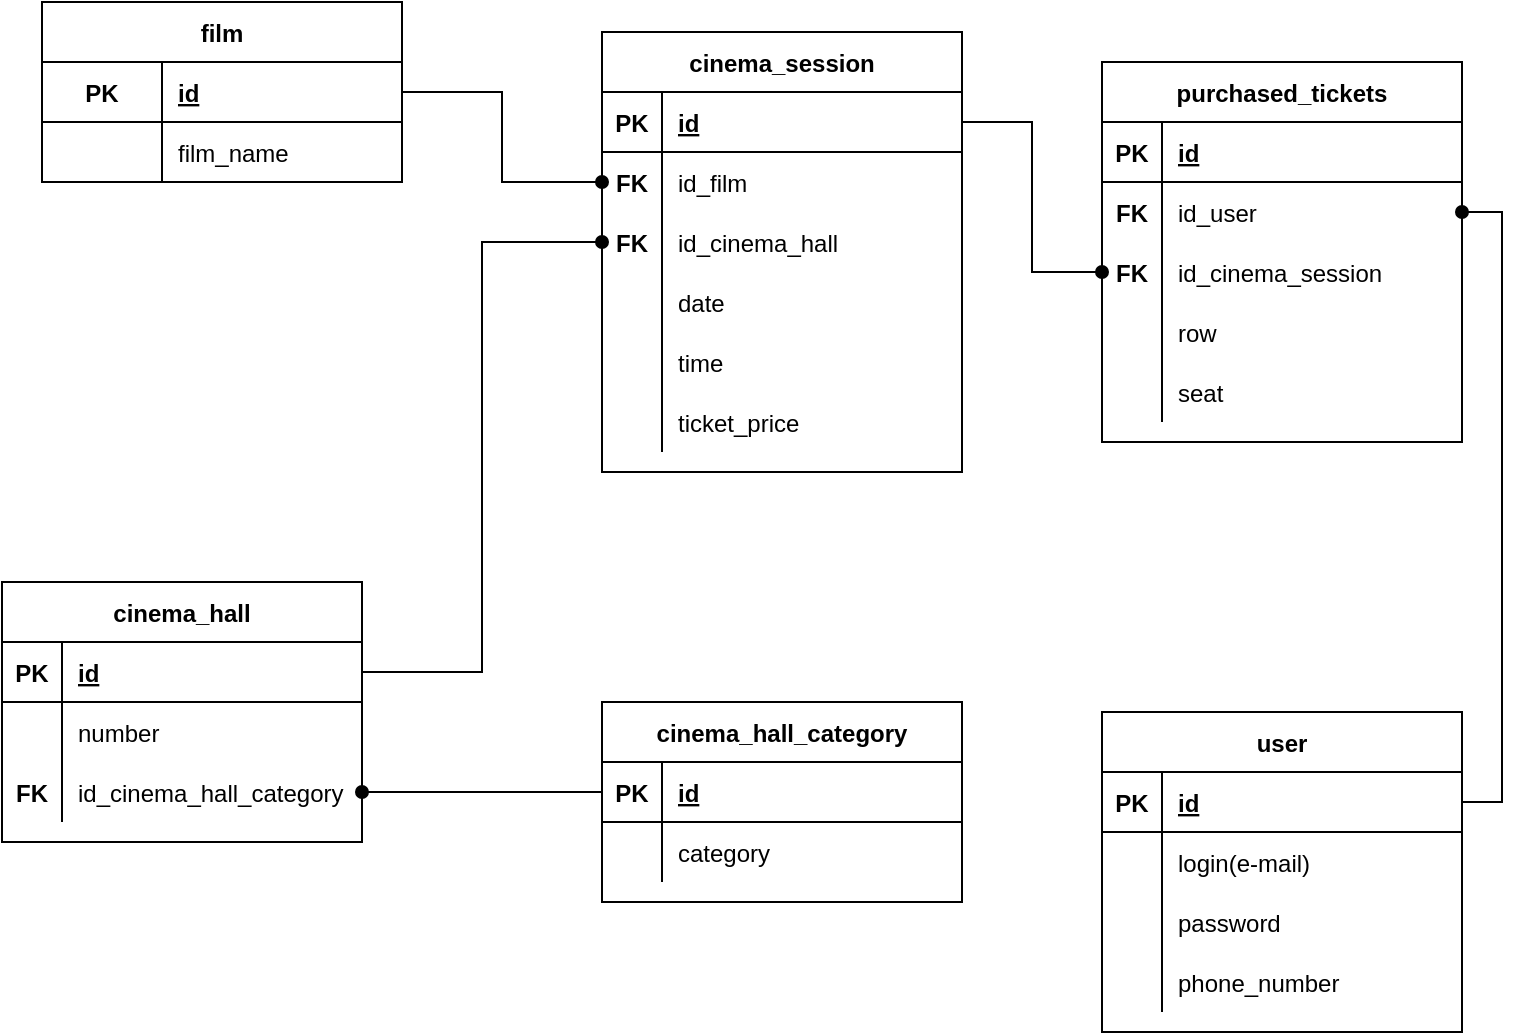 <mxfile version="13.7.9" type="github"><diagram id="K_0Y14OT219pobGqaZKj" name="Page-1"><mxGraphModel dx="1038" dy="580" grid="1" gridSize="10" guides="1" tooltips="1" connect="1" arrows="1" fold="1" page="1" pageScale="1" pageWidth="827" pageHeight="1169" math="0" shadow="0"><root><mxCell id="0"/><mxCell id="1" parent="0"/><mxCell id="yguj9xTY37gFsHTAbNiu-161" value="purchased_tickets" style="shape=table;startSize=30;container=1;collapsible=1;childLayout=tableLayout;fixedRows=1;rowLines=0;fontStyle=1;align=center;resizeLast=1;" vertex="1" parent="1"><mxGeometry x="580" y="80" width="180" height="190" as="geometry"/></mxCell><mxCell id="yguj9xTY37gFsHTAbNiu-162" value="" style="shape=partialRectangle;collapsible=0;dropTarget=0;pointerEvents=0;fillColor=none;top=0;left=0;bottom=1;right=0;points=[[0,0.5],[1,0.5]];portConstraint=eastwest;" vertex="1" parent="yguj9xTY37gFsHTAbNiu-161"><mxGeometry y="30" width="180" height="30" as="geometry"/></mxCell><mxCell id="yguj9xTY37gFsHTAbNiu-163" value="PK" style="shape=partialRectangle;connectable=0;fillColor=none;top=0;left=0;bottom=0;right=0;fontStyle=1;overflow=hidden;" vertex="1" parent="yguj9xTY37gFsHTAbNiu-162"><mxGeometry width="30" height="30" as="geometry"/></mxCell><mxCell id="yguj9xTY37gFsHTAbNiu-164" value="id" style="shape=partialRectangle;connectable=0;fillColor=none;top=0;left=0;bottom=0;right=0;align=left;spacingLeft=6;fontStyle=5;overflow=hidden;" vertex="1" parent="yguj9xTY37gFsHTAbNiu-162"><mxGeometry x="30" width="150" height="30" as="geometry"/></mxCell><mxCell id="yguj9xTY37gFsHTAbNiu-165" value="" style="shape=partialRectangle;collapsible=0;dropTarget=0;pointerEvents=0;fillColor=none;top=0;left=0;bottom=0;right=0;points=[[0,0.5],[1,0.5]];portConstraint=eastwest;" vertex="1" parent="yguj9xTY37gFsHTAbNiu-161"><mxGeometry y="60" width="180" height="30" as="geometry"/></mxCell><mxCell id="yguj9xTY37gFsHTAbNiu-166" value="FK" style="shape=partialRectangle;connectable=0;fillColor=none;top=0;left=0;bottom=0;right=0;editable=1;overflow=hidden;fontStyle=1" vertex="1" parent="yguj9xTY37gFsHTAbNiu-165"><mxGeometry width="30" height="30" as="geometry"/></mxCell><mxCell id="yguj9xTY37gFsHTAbNiu-167" value="id_user" style="shape=partialRectangle;connectable=0;fillColor=none;top=0;left=0;bottom=0;right=0;align=left;spacingLeft=6;overflow=hidden;" vertex="1" parent="yguj9xTY37gFsHTAbNiu-165"><mxGeometry x="30" width="150" height="30" as="geometry"/></mxCell><mxCell id="yguj9xTY37gFsHTAbNiu-168" value="" style="shape=partialRectangle;collapsible=0;dropTarget=0;pointerEvents=0;fillColor=none;top=0;left=0;bottom=0;right=0;points=[[0,0.5],[1,0.5]];portConstraint=eastwest;" vertex="1" parent="yguj9xTY37gFsHTAbNiu-161"><mxGeometry y="90" width="180" height="30" as="geometry"/></mxCell><mxCell id="yguj9xTY37gFsHTAbNiu-169" value="FK" style="shape=partialRectangle;connectable=0;fillColor=none;top=0;left=0;bottom=0;right=0;editable=1;overflow=hidden;fontStyle=1" vertex="1" parent="yguj9xTY37gFsHTAbNiu-168"><mxGeometry width="30" height="30" as="geometry"/></mxCell><mxCell id="yguj9xTY37gFsHTAbNiu-170" value="id_cinema_session" style="shape=partialRectangle;connectable=0;fillColor=none;top=0;left=0;bottom=0;right=0;align=left;spacingLeft=6;overflow=hidden;" vertex="1" parent="yguj9xTY37gFsHTAbNiu-168"><mxGeometry x="30" width="150" height="30" as="geometry"/></mxCell><mxCell id="yguj9xTY37gFsHTAbNiu-171" value="" style="shape=partialRectangle;collapsible=0;dropTarget=0;pointerEvents=0;fillColor=none;top=0;left=0;bottom=0;right=0;points=[[0,0.5],[1,0.5]];portConstraint=eastwest;" vertex="1" parent="yguj9xTY37gFsHTAbNiu-161"><mxGeometry y="120" width="180" height="30" as="geometry"/></mxCell><mxCell id="yguj9xTY37gFsHTAbNiu-172" value="" style="shape=partialRectangle;connectable=0;fillColor=none;top=0;left=0;bottom=0;right=0;editable=1;overflow=hidden;" vertex="1" parent="yguj9xTY37gFsHTAbNiu-171"><mxGeometry width="30" height="30" as="geometry"/></mxCell><mxCell id="yguj9xTY37gFsHTAbNiu-173" value="row" style="shape=partialRectangle;connectable=0;fillColor=none;top=0;left=0;bottom=0;right=0;align=left;spacingLeft=6;overflow=hidden;" vertex="1" parent="yguj9xTY37gFsHTAbNiu-171"><mxGeometry x="30" width="150" height="30" as="geometry"/></mxCell><mxCell id="yguj9xTY37gFsHTAbNiu-174" value="" style="shape=partialRectangle;collapsible=0;dropTarget=0;pointerEvents=0;fillColor=none;top=0;left=0;bottom=0;right=0;points=[[0,0.5],[1,0.5]];portConstraint=eastwest;" vertex="1" parent="yguj9xTY37gFsHTAbNiu-161"><mxGeometry y="150" width="180" height="30" as="geometry"/></mxCell><mxCell id="yguj9xTY37gFsHTAbNiu-175" value="" style="shape=partialRectangle;connectable=0;fillColor=none;top=0;left=0;bottom=0;right=0;editable=1;overflow=hidden;" vertex="1" parent="yguj9xTY37gFsHTAbNiu-174"><mxGeometry width="30" height="30" as="geometry"/></mxCell><mxCell id="yguj9xTY37gFsHTAbNiu-176" value="seat" style="shape=partialRectangle;connectable=0;fillColor=none;top=0;left=0;bottom=0;right=0;align=left;spacingLeft=6;overflow=hidden;" vertex="1" parent="yguj9xTY37gFsHTAbNiu-174"><mxGeometry x="30" width="150" height="30" as="geometry"/></mxCell><mxCell id="yguj9xTY37gFsHTAbNiu-103" value="user" style="shape=table;startSize=30;container=1;collapsible=1;childLayout=tableLayout;fixedRows=1;rowLines=0;fontStyle=1;align=center;resizeLast=1;" vertex="1" parent="1"><mxGeometry x="580" y="405" width="180" height="160" as="geometry"/></mxCell><mxCell id="yguj9xTY37gFsHTAbNiu-104" value="" style="shape=partialRectangle;collapsible=0;dropTarget=0;pointerEvents=0;fillColor=none;top=0;left=0;bottom=1;right=0;points=[[0,0.5],[1,0.5]];portConstraint=eastwest;" vertex="1" parent="yguj9xTY37gFsHTAbNiu-103"><mxGeometry y="30" width="180" height="30" as="geometry"/></mxCell><mxCell id="yguj9xTY37gFsHTAbNiu-105" value="PK" style="shape=partialRectangle;connectable=0;fillColor=none;top=0;left=0;bottom=0;right=0;fontStyle=1;overflow=hidden;" vertex="1" parent="yguj9xTY37gFsHTAbNiu-104"><mxGeometry width="30" height="30" as="geometry"/></mxCell><mxCell id="yguj9xTY37gFsHTAbNiu-106" value="id" style="shape=partialRectangle;connectable=0;fillColor=none;top=0;left=0;bottom=0;right=0;align=left;spacingLeft=6;fontStyle=5;overflow=hidden;" vertex="1" parent="yguj9xTY37gFsHTAbNiu-104"><mxGeometry x="30" width="150" height="30" as="geometry"/></mxCell><mxCell id="yguj9xTY37gFsHTAbNiu-107" value="" style="shape=partialRectangle;collapsible=0;dropTarget=0;pointerEvents=0;fillColor=none;top=0;left=0;bottom=0;right=0;points=[[0,0.5],[1,0.5]];portConstraint=eastwest;" vertex="1" parent="yguj9xTY37gFsHTAbNiu-103"><mxGeometry y="60" width="180" height="30" as="geometry"/></mxCell><mxCell id="yguj9xTY37gFsHTAbNiu-108" value="" style="shape=partialRectangle;connectable=0;fillColor=none;top=0;left=0;bottom=0;right=0;editable=1;overflow=hidden;" vertex="1" parent="yguj9xTY37gFsHTAbNiu-107"><mxGeometry width="30" height="30" as="geometry"/></mxCell><mxCell id="yguj9xTY37gFsHTAbNiu-109" value="login(e-mail)" style="shape=partialRectangle;connectable=0;fillColor=none;top=0;left=0;bottom=0;right=0;align=left;spacingLeft=6;overflow=hidden;" vertex="1" parent="yguj9xTY37gFsHTAbNiu-107"><mxGeometry x="30" width="150" height="30" as="geometry"/></mxCell><mxCell id="yguj9xTY37gFsHTAbNiu-110" value="" style="shape=partialRectangle;collapsible=0;dropTarget=0;pointerEvents=0;fillColor=none;top=0;left=0;bottom=0;right=0;points=[[0,0.5],[1,0.5]];portConstraint=eastwest;" vertex="1" parent="yguj9xTY37gFsHTAbNiu-103"><mxGeometry y="90" width="180" height="30" as="geometry"/></mxCell><mxCell id="yguj9xTY37gFsHTAbNiu-111" value="" style="shape=partialRectangle;connectable=0;fillColor=none;top=0;left=0;bottom=0;right=0;editable=1;overflow=hidden;" vertex="1" parent="yguj9xTY37gFsHTAbNiu-110"><mxGeometry width="30" height="30" as="geometry"/></mxCell><mxCell id="yguj9xTY37gFsHTAbNiu-112" value="password" style="shape=partialRectangle;connectable=0;fillColor=none;top=0;left=0;bottom=0;right=0;align=left;spacingLeft=6;overflow=hidden;" vertex="1" parent="yguj9xTY37gFsHTAbNiu-110"><mxGeometry x="30" width="150" height="30" as="geometry"/></mxCell><mxCell id="yguj9xTY37gFsHTAbNiu-113" value="" style="shape=partialRectangle;collapsible=0;dropTarget=0;pointerEvents=0;fillColor=none;top=0;left=0;bottom=0;right=0;points=[[0,0.5],[1,0.5]];portConstraint=eastwest;" vertex="1" parent="yguj9xTY37gFsHTAbNiu-103"><mxGeometry y="120" width="180" height="30" as="geometry"/></mxCell><mxCell id="yguj9xTY37gFsHTAbNiu-114" value="" style="shape=partialRectangle;connectable=0;fillColor=none;top=0;left=0;bottom=0;right=0;editable=1;overflow=hidden;" vertex="1" parent="yguj9xTY37gFsHTAbNiu-113"><mxGeometry width="30" height="30" as="geometry"/></mxCell><mxCell id="yguj9xTY37gFsHTAbNiu-115" value="phone_number" style="shape=partialRectangle;connectable=0;fillColor=none;top=0;left=0;bottom=0;right=0;align=left;spacingLeft=6;overflow=hidden;" vertex="1" parent="yguj9xTY37gFsHTAbNiu-113"><mxGeometry x="30" width="150" height="30" as="geometry"/></mxCell><mxCell id="yguj9xTY37gFsHTAbNiu-182" style="edgeStyle=orthogonalEdgeStyle;rounded=0;orthogonalLoop=1;jettySize=auto;html=1;exitX=1;exitY=0.5;exitDx=0;exitDy=0;entryX=1;entryY=0.5;entryDx=0;entryDy=0;startArrow=oval;startFill=1;endArrow=none;endFill=0;" edge="1" parent="1" source="yguj9xTY37gFsHTAbNiu-165" target="yguj9xTY37gFsHTAbNiu-104"><mxGeometry relative="1" as="geometry"/></mxCell><mxCell id="yguj9xTY37gFsHTAbNiu-185" style="rounded=0;orthogonalLoop=1;jettySize=auto;html=1;exitX=1;exitY=0.5;exitDx=0;exitDy=0;entryX=0;entryY=0.5;entryDx=0;entryDy=0;startArrow=oval;startFill=1;endArrow=none;endFill=0;edgeStyle=elbowEdgeStyle;" edge="1" parent="1" source="yguj9xTY37gFsHTAbNiu-155" target="yguj9xTY37gFsHTAbNiu-136"><mxGeometry relative="1" as="geometry"/></mxCell><mxCell id="yguj9xTY37gFsHTAbNiu-135" value="cinema_hall_category" style="shape=table;startSize=30;container=1;collapsible=1;childLayout=tableLayout;fixedRows=1;rowLines=0;fontStyle=1;align=center;resizeLast=1;" vertex="1" parent="1"><mxGeometry x="330" y="400" width="180" height="100" as="geometry"/></mxCell><mxCell id="yguj9xTY37gFsHTAbNiu-136" value="" style="shape=partialRectangle;collapsible=0;dropTarget=0;pointerEvents=0;fillColor=none;top=0;left=0;bottom=1;right=0;points=[[0,0.5],[1,0.5]];portConstraint=eastwest;" vertex="1" parent="yguj9xTY37gFsHTAbNiu-135"><mxGeometry y="30" width="180" height="30" as="geometry"/></mxCell><mxCell id="yguj9xTY37gFsHTAbNiu-137" value="PK" style="shape=partialRectangle;connectable=0;fillColor=none;top=0;left=0;bottom=0;right=0;fontStyle=1;overflow=hidden;" vertex="1" parent="yguj9xTY37gFsHTAbNiu-136"><mxGeometry width="30" height="30" as="geometry"/></mxCell><mxCell id="yguj9xTY37gFsHTAbNiu-138" value="id" style="shape=partialRectangle;connectable=0;fillColor=none;top=0;left=0;bottom=0;right=0;align=left;spacingLeft=6;fontStyle=5;overflow=hidden;" vertex="1" parent="yguj9xTY37gFsHTAbNiu-136"><mxGeometry x="30" width="150" height="30" as="geometry"/></mxCell><mxCell id="yguj9xTY37gFsHTAbNiu-139" value="" style="shape=partialRectangle;collapsible=0;dropTarget=0;pointerEvents=0;fillColor=none;top=0;left=0;bottom=0;right=0;points=[[0,0.5],[1,0.5]];portConstraint=eastwest;" vertex="1" parent="yguj9xTY37gFsHTAbNiu-135"><mxGeometry y="60" width="180" height="30" as="geometry"/></mxCell><mxCell id="yguj9xTY37gFsHTAbNiu-140" value="" style="shape=partialRectangle;connectable=0;fillColor=none;top=0;left=0;bottom=0;right=0;editable=1;overflow=hidden;" vertex="1" parent="yguj9xTY37gFsHTAbNiu-139"><mxGeometry width="30" height="30" as="geometry"/></mxCell><mxCell id="yguj9xTY37gFsHTAbNiu-141" value="category" style="shape=partialRectangle;connectable=0;fillColor=none;top=0;left=0;bottom=0;right=0;align=left;spacingLeft=6;overflow=hidden;" vertex="1" parent="yguj9xTY37gFsHTAbNiu-139"><mxGeometry x="30" width="150" height="30" as="geometry"/></mxCell><mxCell id="yguj9xTY37gFsHTAbNiu-187" style="edgeStyle=elbowEdgeStyle;rounded=0;orthogonalLoop=1;jettySize=auto;html=1;exitX=1;exitY=0.5;exitDx=0;exitDy=0;entryX=0;entryY=0.5;entryDx=0;entryDy=0;startArrow=none;startFill=0;endArrow=oval;endFill=1;" edge="1" parent="1" source="yguj9xTY37gFsHTAbNiu-65" target="yguj9xTY37gFsHTAbNiu-88"><mxGeometry relative="1" as="geometry"/></mxCell><mxCell id="yguj9xTY37gFsHTAbNiu-64" value="film" style="shape=table;startSize=30;container=1;collapsible=1;childLayout=tableLayout;fixedRows=1;rowLines=0;fontStyle=1;align=center;resizeLast=1;" vertex="1" parent="1"><mxGeometry x="50" y="50" width="180" height="90" as="geometry"/></mxCell><mxCell id="yguj9xTY37gFsHTAbNiu-65" value="" style="shape=partialRectangle;collapsible=0;dropTarget=0;pointerEvents=0;fillColor=none;top=0;left=0;bottom=1;right=0;points=[[0,0.5],[1,0.5]];portConstraint=eastwest;" vertex="1" parent="yguj9xTY37gFsHTAbNiu-64"><mxGeometry y="30" width="180" height="30" as="geometry"/></mxCell><mxCell id="yguj9xTY37gFsHTAbNiu-66" value="PK" style="shape=partialRectangle;connectable=0;fillColor=none;top=0;left=0;bottom=0;right=0;fontStyle=1;overflow=hidden;" vertex="1" parent="yguj9xTY37gFsHTAbNiu-65"><mxGeometry width="60" height="30" as="geometry"/></mxCell><mxCell id="yguj9xTY37gFsHTAbNiu-67" value="id" style="shape=partialRectangle;connectable=0;fillColor=none;top=0;left=0;bottom=0;right=0;align=left;spacingLeft=6;fontStyle=5;overflow=hidden;" vertex="1" parent="yguj9xTY37gFsHTAbNiu-65"><mxGeometry x="60" width="120" height="30" as="geometry"/></mxCell><mxCell id="yguj9xTY37gFsHTAbNiu-68" value="" style="shape=partialRectangle;collapsible=0;dropTarget=0;pointerEvents=0;fillColor=none;top=0;left=0;bottom=0;right=0;points=[[0,0.5],[1,0.5]];portConstraint=eastwest;" vertex="1" parent="yguj9xTY37gFsHTAbNiu-64"><mxGeometry y="60" width="180" height="30" as="geometry"/></mxCell><mxCell id="yguj9xTY37gFsHTAbNiu-69" value="" style="shape=partialRectangle;connectable=0;fillColor=none;top=0;left=0;bottom=0;right=0;editable=1;overflow=hidden;" vertex="1" parent="yguj9xTY37gFsHTAbNiu-68"><mxGeometry width="60" height="30" as="geometry"/></mxCell><mxCell id="yguj9xTY37gFsHTAbNiu-70" value="film_name" style="shape=partialRectangle;connectable=0;fillColor=none;top=0;left=0;bottom=0;right=0;align=left;spacingLeft=6;overflow=hidden;" vertex="1" parent="yguj9xTY37gFsHTAbNiu-68"><mxGeometry x="60" width="120" height="30" as="geometry"/></mxCell><mxCell id="yguj9xTY37gFsHTAbNiu-84" value="cinema_session" style="shape=table;startSize=30;container=1;collapsible=1;childLayout=tableLayout;fixedRows=1;rowLines=0;fontStyle=1;align=center;resizeLast=1;" vertex="1" parent="1"><mxGeometry x="330" y="65" width="180" height="220" as="geometry"/></mxCell><mxCell id="yguj9xTY37gFsHTAbNiu-85" value="" style="shape=partialRectangle;collapsible=0;dropTarget=0;pointerEvents=0;fillColor=none;top=0;left=0;bottom=1;right=0;points=[[0,0.5],[1,0.5]];portConstraint=eastwest;" vertex="1" parent="yguj9xTY37gFsHTAbNiu-84"><mxGeometry y="30" width="180" height="30" as="geometry"/></mxCell><mxCell id="yguj9xTY37gFsHTAbNiu-86" value="PK" style="shape=partialRectangle;connectable=0;fillColor=none;top=0;left=0;bottom=0;right=0;fontStyle=1;overflow=hidden;" vertex="1" parent="yguj9xTY37gFsHTAbNiu-85"><mxGeometry width="30" height="30" as="geometry"/></mxCell><mxCell id="yguj9xTY37gFsHTAbNiu-87" value="id" style="shape=partialRectangle;connectable=0;fillColor=none;top=0;left=0;bottom=0;right=0;align=left;spacingLeft=6;fontStyle=5;overflow=hidden;" vertex="1" parent="yguj9xTY37gFsHTAbNiu-85"><mxGeometry x="30" width="150" height="30" as="geometry"/></mxCell><mxCell id="yguj9xTY37gFsHTAbNiu-88" value="" style="shape=partialRectangle;collapsible=0;dropTarget=0;pointerEvents=0;fillColor=none;top=0;left=0;bottom=0;right=0;points=[[0,0.5],[1,0.5]];portConstraint=eastwest;" vertex="1" parent="yguj9xTY37gFsHTAbNiu-84"><mxGeometry y="60" width="180" height="30" as="geometry"/></mxCell><mxCell id="yguj9xTY37gFsHTAbNiu-89" value="FK" style="shape=partialRectangle;connectable=0;fillColor=none;top=0;left=0;bottom=0;right=0;editable=1;overflow=hidden;fontStyle=1" vertex="1" parent="yguj9xTY37gFsHTAbNiu-88"><mxGeometry width="30" height="30" as="geometry"/></mxCell><mxCell id="yguj9xTY37gFsHTAbNiu-90" value="id_film" style="shape=partialRectangle;connectable=0;fillColor=none;top=0;left=0;bottom=0;right=0;align=left;spacingLeft=6;overflow=hidden;" vertex="1" parent="yguj9xTY37gFsHTAbNiu-88"><mxGeometry x="30" width="150" height="30" as="geometry"/></mxCell><mxCell id="yguj9xTY37gFsHTAbNiu-91" value="" style="shape=partialRectangle;collapsible=0;dropTarget=0;pointerEvents=0;fillColor=none;top=0;left=0;bottom=0;right=0;points=[[0,0.5],[1,0.5]];portConstraint=eastwest;" vertex="1" parent="yguj9xTY37gFsHTAbNiu-84"><mxGeometry y="90" width="180" height="30" as="geometry"/></mxCell><mxCell id="yguj9xTY37gFsHTAbNiu-92" value="FK" style="shape=partialRectangle;connectable=0;fillColor=none;top=0;left=0;bottom=0;right=0;editable=1;overflow=hidden;fontStyle=1" vertex="1" parent="yguj9xTY37gFsHTAbNiu-91"><mxGeometry width="30" height="30" as="geometry"/></mxCell><mxCell id="yguj9xTY37gFsHTAbNiu-93" value="id_cinema_hall" style="shape=partialRectangle;connectable=0;fillColor=none;top=0;left=0;bottom=0;right=0;align=left;spacingLeft=6;overflow=hidden;" vertex="1" parent="yguj9xTY37gFsHTAbNiu-91"><mxGeometry x="30" width="150" height="30" as="geometry"/></mxCell><mxCell id="yguj9xTY37gFsHTAbNiu-94" value="" style="shape=partialRectangle;collapsible=0;dropTarget=0;pointerEvents=0;fillColor=none;top=0;left=0;bottom=0;right=0;points=[[0,0.5],[1,0.5]];portConstraint=eastwest;" vertex="1" parent="yguj9xTY37gFsHTAbNiu-84"><mxGeometry y="120" width="180" height="30" as="geometry"/></mxCell><mxCell id="yguj9xTY37gFsHTAbNiu-95" value="" style="shape=partialRectangle;connectable=0;fillColor=none;top=0;left=0;bottom=0;right=0;editable=1;overflow=hidden;" vertex="1" parent="yguj9xTY37gFsHTAbNiu-94"><mxGeometry width="30" height="30" as="geometry"/></mxCell><mxCell id="yguj9xTY37gFsHTAbNiu-96" value="date" style="shape=partialRectangle;connectable=0;fillColor=none;top=0;left=0;bottom=0;right=0;align=left;spacingLeft=6;overflow=hidden;" vertex="1" parent="yguj9xTY37gFsHTAbNiu-94"><mxGeometry x="30" width="150" height="30" as="geometry"/></mxCell><mxCell id="yguj9xTY37gFsHTAbNiu-97" value="" style="shape=partialRectangle;collapsible=0;dropTarget=0;pointerEvents=0;fillColor=none;top=0;left=0;bottom=0;right=0;points=[[0,0.5],[1,0.5]];portConstraint=eastwest;" vertex="1" parent="yguj9xTY37gFsHTAbNiu-84"><mxGeometry y="150" width="180" height="30" as="geometry"/></mxCell><mxCell id="yguj9xTY37gFsHTAbNiu-98" value="" style="shape=partialRectangle;connectable=0;fillColor=none;top=0;left=0;bottom=0;right=0;editable=1;overflow=hidden;" vertex="1" parent="yguj9xTY37gFsHTAbNiu-97"><mxGeometry width="30" height="30" as="geometry"/></mxCell><mxCell id="yguj9xTY37gFsHTAbNiu-99" value="time" style="shape=partialRectangle;connectable=0;fillColor=none;top=0;left=0;bottom=0;right=0;align=left;spacingLeft=6;overflow=hidden;" vertex="1" parent="yguj9xTY37gFsHTAbNiu-97"><mxGeometry x="30" width="150" height="30" as="geometry"/></mxCell><mxCell id="yguj9xTY37gFsHTAbNiu-100" value="" style="shape=partialRectangle;collapsible=0;dropTarget=0;pointerEvents=0;fillColor=none;top=0;left=0;bottom=0;right=0;points=[[0,0.5],[1,0.5]];portConstraint=eastwest;" vertex="1" parent="yguj9xTY37gFsHTAbNiu-84"><mxGeometry y="180" width="180" height="30" as="geometry"/></mxCell><mxCell id="yguj9xTY37gFsHTAbNiu-101" value="" style="shape=partialRectangle;connectable=0;fillColor=none;top=0;left=0;bottom=0;right=0;editable=1;overflow=hidden;" vertex="1" parent="yguj9xTY37gFsHTAbNiu-100"><mxGeometry width="30" height="30" as="geometry"/></mxCell><mxCell id="yguj9xTY37gFsHTAbNiu-102" value="ticket_price" style="shape=partialRectangle;connectable=0;fillColor=none;top=0;left=0;bottom=0;right=0;align=left;spacingLeft=6;overflow=hidden;" vertex="1" parent="yguj9xTY37gFsHTAbNiu-100"><mxGeometry x="30" width="150" height="30" as="geometry"/></mxCell><mxCell id="yguj9xTY37gFsHTAbNiu-148" value="cinema_hall" style="shape=table;startSize=30;container=1;collapsible=1;childLayout=tableLayout;fixedRows=1;rowLines=0;fontStyle=1;align=center;resizeLast=1;" vertex="1" parent="1"><mxGeometry x="30" y="340" width="180" height="130" as="geometry"/></mxCell><mxCell id="yguj9xTY37gFsHTAbNiu-149" value="" style="shape=partialRectangle;collapsible=0;dropTarget=0;pointerEvents=0;fillColor=none;top=0;left=0;bottom=1;right=0;points=[[0,0.5],[1,0.5]];portConstraint=eastwest;" vertex="1" parent="yguj9xTY37gFsHTAbNiu-148"><mxGeometry y="30" width="180" height="30" as="geometry"/></mxCell><mxCell id="yguj9xTY37gFsHTAbNiu-150" value="PK" style="shape=partialRectangle;connectable=0;fillColor=none;top=0;left=0;bottom=0;right=0;fontStyle=1;overflow=hidden;" vertex="1" parent="yguj9xTY37gFsHTAbNiu-149"><mxGeometry width="30" height="30" as="geometry"/></mxCell><mxCell id="yguj9xTY37gFsHTAbNiu-151" value="id" style="shape=partialRectangle;connectable=0;fillColor=none;top=0;left=0;bottom=0;right=0;align=left;spacingLeft=6;fontStyle=5;overflow=hidden;" vertex="1" parent="yguj9xTY37gFsHTAbNiu-149"><mxGeometry x="30" width="150" height="30" as="geometry"/></mxCell><mxCell id="yguj9xTY37gFsHTAbNiu-152" value="" style="shape=partialRectangle;collapsible=0;dropTarget=0;pointerEvents=0;fillColor=none;top=0;left=0;bottom=0;right=0;points=[[0,0.5],[1,0.5]];portConstraint=eastwest;" vertex="1" parent="yguj9xTY37gFsHTAbNiu-148"><mxGeometry y="60" width="180" height="30" as="geometry"/></mxCell><mxCell id="yguj9xTY37gFsHTAbNiu-153" value="" style="shape=partialRectangle;connectable=0;fillColor=none;top=0;left=0;bottom=0;right=0;editable=1;overflow=hidden;" vertex="1" parent="yguj9xTY37gFsHTAbNiu-152"><mxGeometry width="30" height="30" as="geometry"/></mxCell><mxCell id="yguj9xTY37gFsHTAbNiu-154" value="number" style="shape=partialRectangle;connectable=0;fillColor=none;top=0;left=0;bottom=0;right=0;align=left;spacingLeft=6;overflow=hidden;" vertex="1" parent="yguj9xTY37gFsHTAbNiu-152"><mxGeometry x="30" width="150" height="30" as="geometry"/></mxCell><mxCell id="yguj9xTY37gFsHTAbNiu-155" value="" style="shape=partialRectangle;collapsible=0;dropTarget=0;pointerEvents=0;fillColor=none;top=0;left=0;bottom=0;right=0;points=[[0,0.5],[1,0.5]];portConstraint=eastwest;" vertex="1" parent="yguj9xTY37gFsHTAbNiu-148"><mxGeometry y="90" width="180" height="30" as="geometry"/></mxCell><mxCell id="yguj9xTY37gFsHTAbNiu-156" value="FK" style="shape=partialRectangle;connectable=0;fillColor=none;top=0;left=0;bottom=0;right=0;editable=1;overflow=hidden;fontStyle=1" vertex="1" parent="yguj9xTY37gFsHTAbNiu-155"><mxGeometry width="30" height="30" as="geometry"/></mxCell><mxCell id="yguj9xTY37gFsHTAbNiu-157" value="id_cinema_hall_category" style="shape=partialRectangle;connectable=0;fillColor=none;top=0;left=0;bottom=0;right=0;align=left;spacingLeft=6;overflow=hidden;" vertex="1" parent="yguj9xTY37gFsHTAbNiu-155"><mxGeometry x="30" width="150" height="30" as="geometry"/></mxCell><mxCell id="yguj9xTY37gFsHTAbNiu-188" style="edgeStyle=elbowEdgeStyle;rounded=0;orthogonalLoop=1;jettySize=auto;html=1;exitX=0;exitY=0.5;exitDx=0;exitDy=0;entryX=1;entryY=0.5;entryDx=0;entryDy=0;startArrow=oval;startFill=1;endArrow=none;endFill=0;" edge="1" parent="1" source="yguj9xTY37gFsHTAbNiu-91" target="yguj9xTY37gFsHTAbNiu-149"><mxGeometry relative="1" as="geometry"/></mxCell><mxCell id="yguj9xTY37gFsHTAbNiu-189" style="edgeStyle=elbowEdgeStyle;rounded=0;orthogonalLoop=1;jettySize=auto;html=1;exitX=1;exitY=0.5;exitDx=0;exitDy=0;entryX=0;entryY=0.5;entryDx=0;entryDy=0;startArrow=none;startFill=0;endArrow=oval;endFill=1;" edge="1" parent="1" source="yguj9xTY37gFsHTAbNiu-85" target="yguj9xTY37gFsHTAbNiu-168"><mxGeometry relative="1" as="geometry"/></mxCell></root></mxGraphModel></diagram></mxfile>